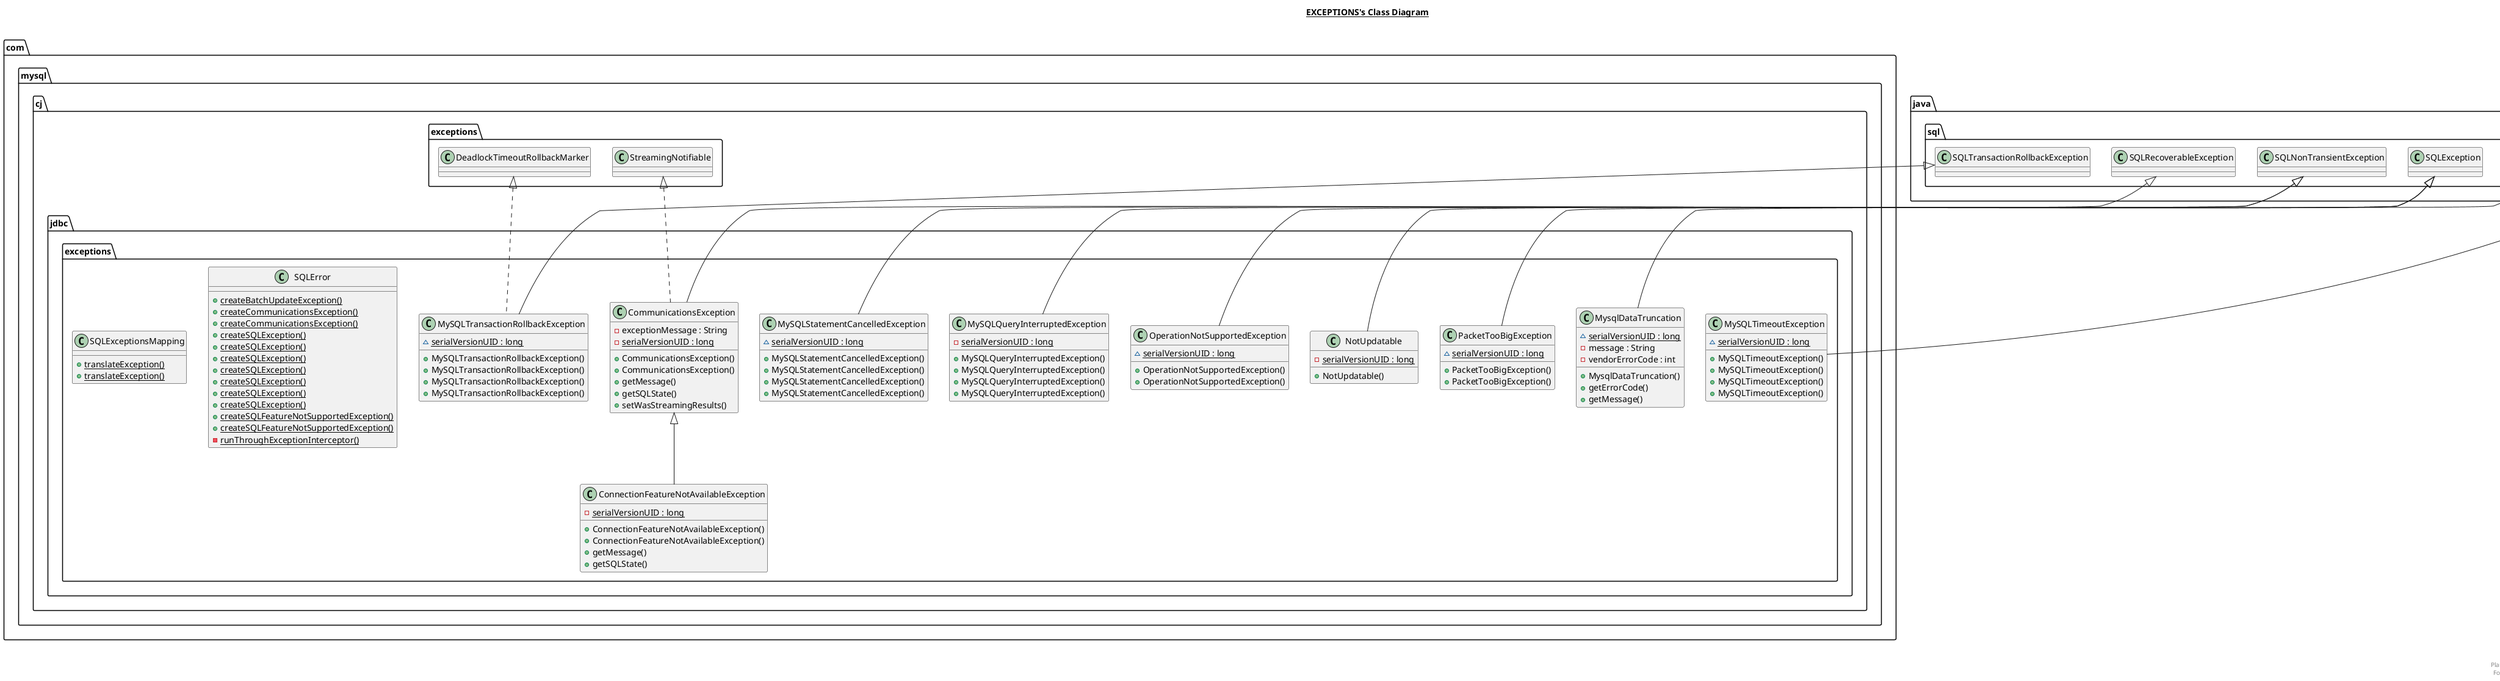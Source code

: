@startuml

title __EXCEPTIONS's Class Diagram__\n

  namespace com.mysql.cj {
    namespace jdbc {
      namespace exceptions {
        class com.mysql.cj.jdbc.exceptions.CommunicationsException {
            - exceptionMessage : String
            {static} - serialVersionUID : long
            + CommunicationsException()
            + CommunicationsException()
            + getMessage()
            + getSQLState()
            + setWasStreamingResults()
        }
      }
    }
  }
  

  namespace com.mysql.cj {
    namespace jdbc {
      namespace exceptions {
        class com.mysql.cj.jdbc.exceptions.ConnectionFeatureNotAvailableException {
            {static} - serialVersionUID : long
            + ConnectionFeatureNotAvailableException()
            + ConnectionFeatureNotAvailableException()
            + getMessage()
            + getSQLState()
        }
      }
    }
  }
  

  namespace com.mysql.cj {
    namespace jdbc {
      namespace exceptions {
        class com.mysql.cj.jdbc.exceptions.MySQLQueryInterruptedException {
            {static} - serialVersionUID : long
            + MySQLQueryInterruptedException()
            + MySQLQueryInterruptedException()
            + MySQLQueryInterruptedException()
            + MySQLQueryInterruptedException()
        }
      }
    }
  }
  

  namespace com.mysql.cj {
    namespace jdbc {
      namespace exceptions {
        class com.mysql.cj.jdbc.exceptions.MySQLStatementCancelledException {
            {static} ~ serialVersionUID : long
            + MySQLStatementCancelledException()
            + MySQLStatementCancelledException()
            + MySQLStatementCancelledException()
            + MySQLStatementCancelledException()
        }
      }
    }
  }
  

  namespace com.mysql.cj {
    namespace jdbc {
      namespace exceptions {
        class com.mysql.cj.jdbc.exceptions.MySQLTimeoutException {
            {static} ~ serialVersionUID : long
            + MySQLTimeoutException()
            + MySQLTimeoutException()
            + MySQLTimeoutException()
            + MySQLTimeoutException()
        }
      }
    }
  }
  

  namespace com.mysql.cj {
    namespace jdbc {
      namespace exceptions {
        class com.mysql.cj.jdbc.exceptions.MySQLTransactionRollbackException {
            {static} ~ serialVersionUID : long
            + MySQLTransactionRollbackException()
            + MySQLTransactionRollbackException()
            + MySQLTransactionRollbackException()
            + MySQLTransactionRollbackException()
        }
      }
    }
  }
  

  namespace com.mysql.cj {
    namespace jdbc {
      namespace exceptions {
        class com.mysql.cj.jdbc.exceptions.MysqlDataTruncation {
            {static} ~ serialVersionUID : long
            - message : String
            - vendorErrorCode : int
            + MysqlDataTruncation()
            + getErrorCode()
            + getMessage()
        }
      }
    }
  }
  

  namespace com.mysql.cj {
    namespace jdbc {
      namespace exceptions {
        class com.mysql.cj.jdbc.exceptions.NotUpdatable {
            {static} - serialVersionUID : long
            + NotUpdatable()
        }
      }
    }
  }
  

  namespace com.mysql.cj {
    namespace jdbc {
      namespace exceptions {
        class com.mysql.cj.jdbc.exceptions.OperationNotSupportedException {
            {static} ~ serialVersionUID : long
            + OperationNotSupportedException()
            + OperationNotSupportedException()
        }
      }
    }
  }
  

  namespace com.mysql.cj {
    namespace jdbc {
      namespace exceptions {
        class com.mysql.cj.jdbc.exceptions.PacketTooBigException {
            {static} ~ serialVersionUID : long
            + PacketTooBigException()
            + PacketTooBigException()
        }
      }
    }
  }
  

  namespace com.mysql.cj {
    namespace jdbc {
      namespace exceptions {
        class com.mysql.cj.jdbc.exceptions.SQLError {
            {static} + createBatchUpdateException()
            {static} + createCommunicationsException()
            {static} + createCommunicationsException()
            {static} + createSQLException()
            {static} + createSQLException()
            {static} + createSQLException()
            {static} + createSQLException()
            {static} + createSQLException()
            {static} + createSQLException()
            {static} + createSQLException()
            {static} + createSQLFeatureNotSupportedException()
            {static} + createSQLFeatureNotSupportedException()
            {static} - runThroughExceptionInterceptor()
        }
      }
    }
  }
  

  namespace com.mysql.cj {
    namespace jdbc {
      namespace exceptions {
        class com.mysql.cj.jdbc.exceptions.SQLExceptionsMapping {
            {static} + translateException()
            {static} + translateException()
        }
      }
    }
  }
  

  com.mysql.cj.jdbc.exceptions.CommunicationsException .up.|> com.mysql.cj.exceptions.StreamingNotifiable
  com.mysql.cj.jdbc.exceptions.CommunicationsException -up-|> java.sql.SQLRecoverableException
  com.mysql.cj.jdbc.exceptions.ConnectionFeatureNotAvailableException -up-|> com.mysql.cj.jdbc.exceptions.CommunicationsException
  com.mysql.cj.jdbc.exceptions.MySQLQueryInterruptedException -up-|> java.sql.SQLNonTransientException
  com.mysql.cj.jdbc.exceptions.MySQLStatementCancelledException -up-|> java.sql.SQLNonTransientException
  com.mysql.cj.jdbc.exceptions.MySQLTimeoutException -up-|> java.sql.SQLTimeoutException
  com.mysql.cj.jdbc.exceptions.MySQLTransactionRollbackException .up.|> com.mysql.cj.exceptions.DeadlockTimeoutRollbackMarker
  com.mysql.cj.jdbc.exceptions.MySQLTransactionRollbackException -up-|> java.sql.SQLTransactionRollbackException
  com.mysql.cj.jdbc.exceptions.MysqlDataTruncation -up-|> java.sql.DataTruncation
  com.mysql.cj.jdbc.exceptions.NotUpdatable -up-|> java.sql.SQLException
  com.mysql.cj.jdbc.exceptions.OperationNotSupportedException -up-|> java.sql.SQLException
  com.mysql.cj.jdbc.exceptions.PacketTooBigException -up-|> java.sql.SQLException


right footer


PlantUML diagram generated by SketchIt! (https://bitbucket.org/pmesmeur/sketch.it)
For more information about this tool, please contact philippe.mesmeur@gmail.com
endfooter

@enduml

